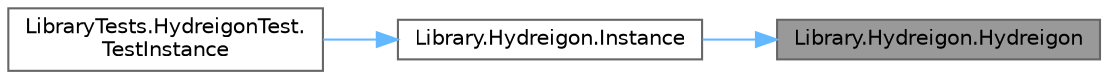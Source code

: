 digraph "Library.Hydreigon.Hydreigon"
{
 // INTERACTIVE_SVG=YES
 // LATEX_PDF_SIZE
  bgcolor="transparent";
  edge [fontname=Helvetica,fontsize=10,labelfontname=Helvetica,labelfontsize=10];
  node [fontname=Helvetica,fontsize=10,shape=box,height=0.2,width=0.4];
  rankdir="RL";
  Node1 [id="Node000001",label="Library.Hydreigon.Hydreigon",height=0.2,width=0.4,color="gray40", fillcolor="grey60", style="filled", fontcolor="black",tooltip="Constructor de Hydreigon, implementa el patron GRASP creator."];
  Node1 -> Node2 [id="edge1_Node000001_Node000002",dir="back",color="steelblue1",style="solid",tooltip=" "];
  Node2 [id="Node000002",label="Library.Hydreigon.Instance",height=0.2,width=0.4,color="grey40", fillcolor="white", style="filled",URL="$classLibrary_1_1Hydreigon.html#aa9a2af73692029374d059e2a2fa8f7af",tooltip="Este método retorna una copia del pokemon aplicando así, el patrón prototype."];
  Node2 -> Node3 [id="edge2_Node000002_Node000003",dir="back",color="steelblue1",style="solid",tooltip=" "];
  Node3 [id="Node000003",label="LibraryTests.HydreigonTest.\lTestInstance",height=0.2,width=0.4,color="grey40", fillcolor="white", style="filled",URL="$classLibraryTests_1_1HydreigonTest.html#a10a8cf632328d3901689035d4139190e",tooltip="Test del método Instance."];
}
